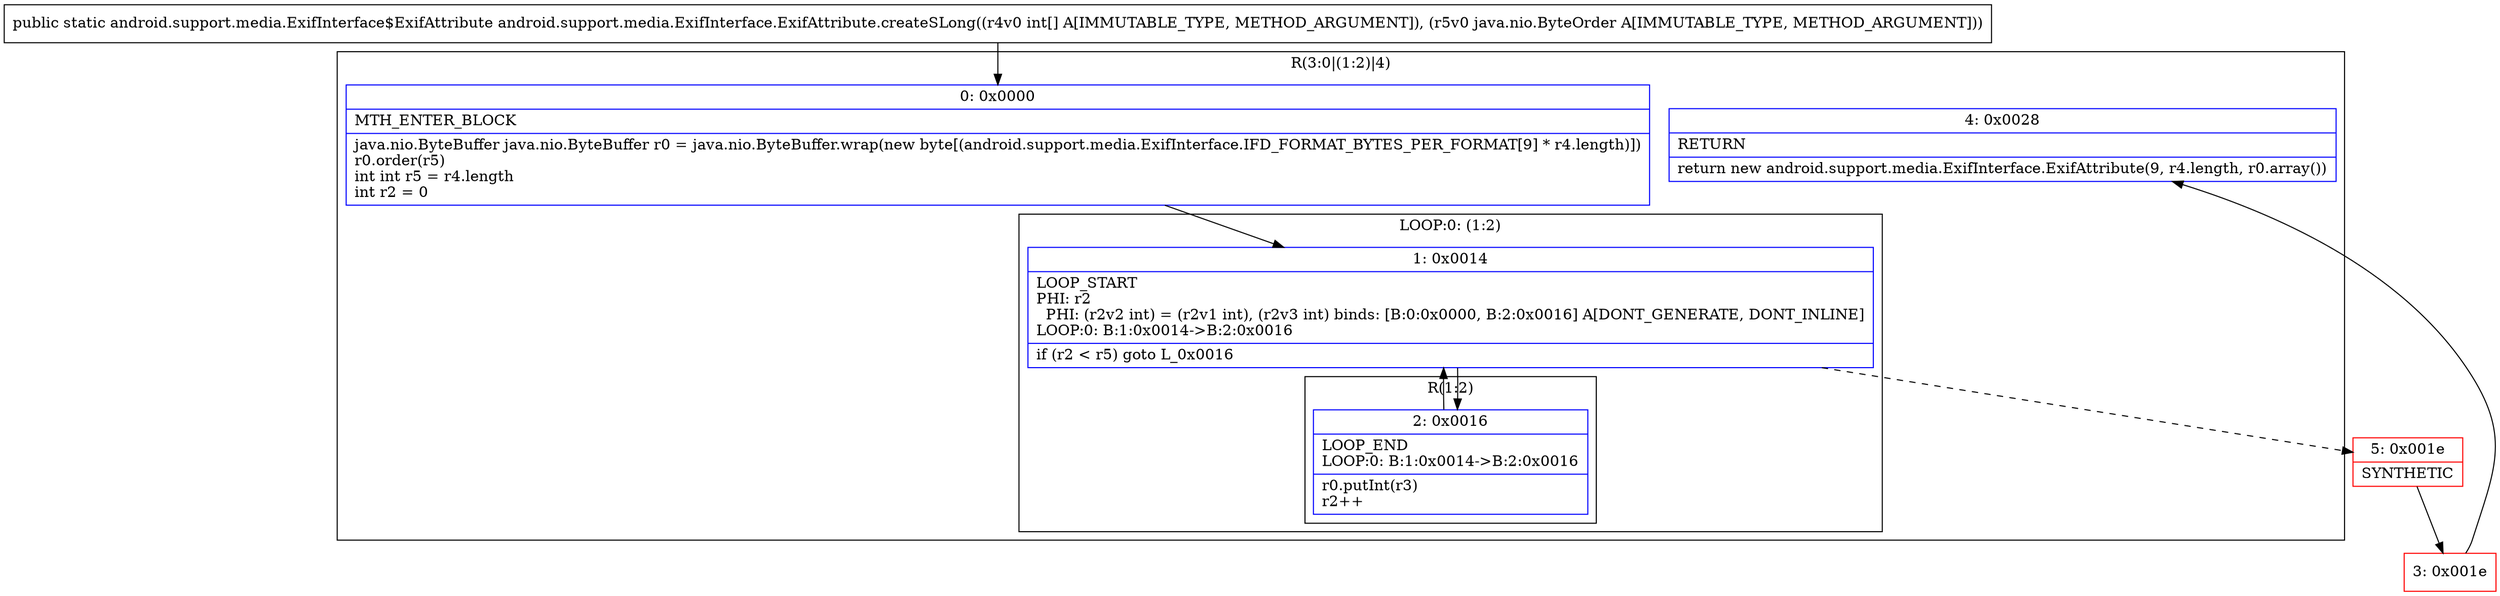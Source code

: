 digraph "CFG forandroid.support.media.ExifInterface.ExifAttribute.createSLong([ILjava\/nio\/ByteOrder;)Landroid\/support\/media\/ExifInterface$ExifAttribute;" {
subgraph cluster_Region_799171573 {
label = "R(3:0|(1:2)|4)";
node [shape=record,color=blue];
Node_0 [shape=record,label="{0\:\ 0x0000|MTH_ENTER_BLOCK\l|java.nio.ByteBuffer java.nio.ByteBuffer r0 = java.nio.ByteBuffer.wrap(new byte[(android.support.media.ExifInterface.IFD_FORMAT_BYTES_PER_FORMAT[9] * r4.length)])\lr0.order(r5)\lint int r5 = r4.length\lint r2 = 0\l}"];
subgraph cluster_LoopRegion_881080704 {
label = "LOOP:0: (1:2)";
node [shape=record,color=blue];
Node_1 [shape=record,label="{1\:\ 0x0014|LOOP_START\lPHI: r2 \l  PHI: (r2v2 int) = (r2v1 int), (r2v3 int) binds: [B:0:0x0000, B:2:0x0016] A[DONT_GENERATE, DONT_INLINE]\lLOOP:0: B:1:0x0014\-\>B:2:0x0016\l|if (r2 \< r5) goto L_0x0016\l}"];
subgraph cluster_Region_2054001384 {
label = "R(1:2)";
node [shape=record,color=blue];
Node_2 [shape=record,label="{2\:\ 0x0016|LOOP_END\lLOOP:0: B:1:0x0014\-\>B:2:0x0016\l|r0.putInt(r3)\lr2++\l}"];
}
}
Node_4 [shape=record,label="{4\:\ 0x0028|RETURN\l|return new android.support.media.ExifInterface.ExifAttribute(9, r4.length, r0.array())\l}"];
}
Node_3 [shape=record,color=red,label="{3\:\ 0x001e}"];
Node_5 [shape=record,color=red,label="{5\:\ 0x001e|SYNTHETIC\l}"];
MethodNode[shape=record,label="{public static android.support.media.ExifInterface$ExifAttribute android.support.media.ExifInterface.ExifAttribute.createSLong((r4v0 int[] A[IMMUTABLE_TYPE, METHOD_ARGUMENT]), (r5v0 java.nio.ByteOrder A[IMMUTABLE_TYPE, METHOD_ARGUMENT])) }"];
MethodNode -> Node_0;
Node_0 -> Node_1;
Node_1 -> Node_2;
Node_1 -> Node_5[style=dashed];
Node_2 -> Node_1;
Node_3 -> Node_4;
Node_5 -> Node_3;
}

